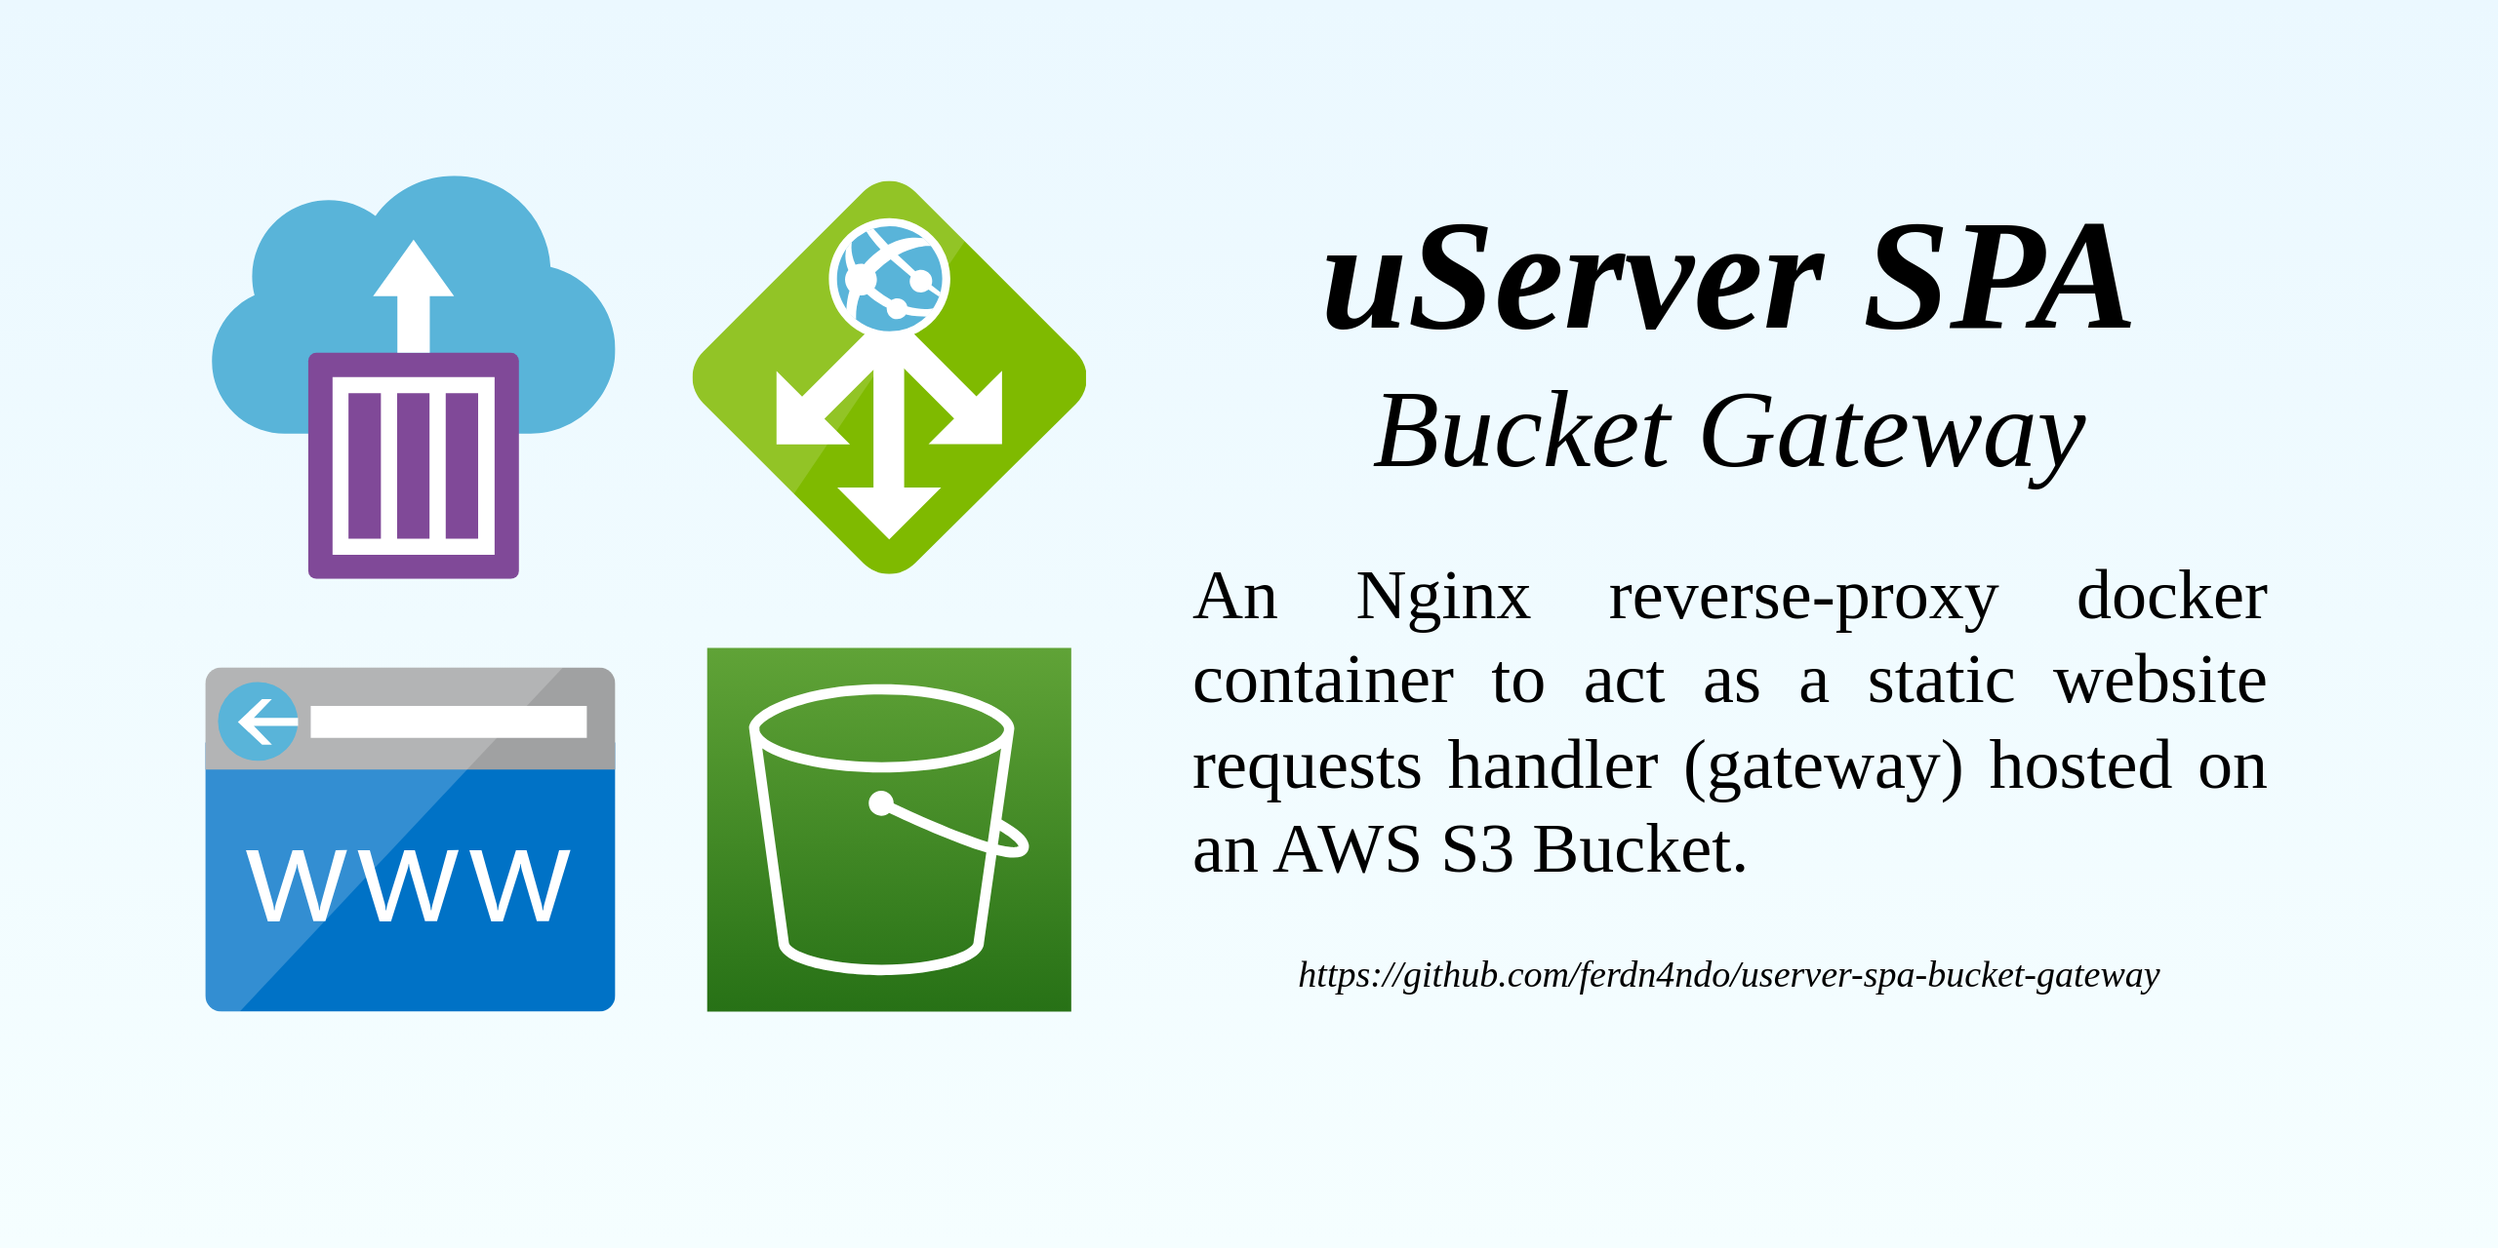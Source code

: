 <mxfile version="20.2.3" type="device"><diagram id="mMoQstVhqZ1WrAYtNttN" name="Page-1"><mxGraphModel dx="1673" dy="816" grid="1" gridSize="10" guides="1" tooltips="1" connect="1" arrows="1" fold="1" page="1" pageScale="1" pageWidth="827" pageHeight="1169" math="0" shadow="0"><root><mxCell id="0"/><mxCell id="1" parent="0"/><mxCell id="6zONbYa73xR8_8imx7Qa-1" value="" style="rounded=0;whiteSpace=wrap;html=1;gradientColor=#F5FEFF;fillColor=#EBF8FF;gradientDirection=south;strokeColor=none;" vertex="1" parent="1"><mxGeometry x="130" y="480" width="1280" height="640" as="geometry"/></mxCell><mxCell id="YODaJ331rGAOv5lkhEek-5" value="" style="group" parent="1" vertex="1" connectable="0"><mxGeometry x="210" y="550" width="504.21" height="479" as="geometry"/></mxCell><mxCell id="YODaJ331rGAOv5lkhEek-4" value="" style="whiteSpace=wrap;html=1;fillColor=none;strokeColor=none;" parent="YODaJ331rGAOv5lkhEek-5" vertex="1"><mxGeometry width="504.21" height="479.0" as="geometry"/></mxCell><mxCell id="jk5zYNhrbFBWS5mtHgjR-6" value="" style="sketch=0;points=[[0,0,0],[0.25,0,0],[0.5,0,0],[0.75,0,0],[1,0,0],[0,1,0],[0.25,1,0],[0.5,1,0],[0.75,1,0],[1,1,0],[0,0.25,0],[0,0.5,0],[0,0.75,0],[1,0.25,0],[1,0.5,0],[1,0.75,0]];outlineConnect=0;fontColor=#232F3E;gradientColor=#60A337;gradientDirection=north;fillColor=#277116;strokeColor=#ffffff;dashed=0;verticalLabelPosition=bottom;verticalAlign=top;align=center;html=1;fontSize=12;fontStyle=0;aspect=fixed;shape=mxgraph.aws4.resourceIcon;resIcon=mxgraph.aws4.s3;" parent="YODaJ331rGAOv5lkhEek-5" vertex="1"><mxGeometry x="282.358" y="262.189" width="186.556" height="186.556" as="geometry"/></mxCell><mxCell id="YODaJ331rGAOv5lkhEek-1" value="" style="sketch=0;aspect=fixed;html=1;points=[];align=center;image;fontSize=12;image=img/lib/mscae/CustomDomain.svg;" parent="YODaJ331rGAOv5lkhEek-5" vertex="1"><mxGeometry x="25.21" y="272.274" width="210.077" height="176.472" as="geometry"/></mxCell><mxCell id="YODaJ331rGAOv5lkhEek-2" value="" style="sketch=0;aspect=fixed;html=1;points=[];align=center;image;fontSize=12;image=img/lib/mscae/Container_Instances.svg;" parent="YODaJ331rGAOv5lkhEek-5" vertex="1"><mxGeometry x="28.563" y="20.168" width="206.724" height="206.724" as="geometry"/></mxCell><mxCell id="YODaJ331rGAOv5lkhEek-3" value="" style="sketch=0;aspect=fixed;html=1;points=[];align=center;image;fontSize=12;image=img/lib/mscae/Application_Gateway.svg;" parent="YODaJ331rGAOv5lkhEek-5" vertex="1"><mxGeometry x="274.794" y="22.689" width="201.682" height="201.682" as="geometry"/></mxCell><mxCell id="6zONbYa73xR8_8imx7Qa-2" value="uServer SPA" style="text;html=1;strokeColor=none;fillColor=none;align=center;verticalAlign=middle;whiteSpace=wrap;rounded=0;fontFamily=Work Sans;fontSource=https%3A%2F%2Ffonts.googleapis.com%2Fcss%3Ffamily%3DWork%2BSans;fontStyle=3;fontSize=80;" vertex="1" parent="1"><mxGeometry x="766.25" y="570" width="500" height="100" as="geometry"/></mxCell><mxCell id="6zONbYa73xR8_8imx7Qa-3" value="Bucket Gateway" style="text;html=1;strokeColor=none;fillColor=none;align=center;verticalAlign=middle;whiteSpace=wrap;rounded=0;fontFamily=Work Sans;fontSource=https%3A%2F%2Ffonts.googleapis.com%2Fcss%3Ffamily%3DWork%2BSans;fontStyle=2;fontSize=56;" vertex="1" parent="1"><mxGeometry x="781.25" y="660" width="470" height="80" as="geometry"/></mxCell><mxCell id="6zONbYa73xR8_8imx7Qa-4" value="&lt;div style=&quot;text-align: justify;&quot;&gt;&lt;span style=&quot;background-color: initial;&quot;&gt;An Nginx reverse-proxy docker container to act as a static website requests handler (gateway) hosted on an AWS S3 Bucket.&lt;/span&gt;&lt;/div&gt;" style="text;html=1;strokeColor=none;fillColor=none;align=center;verticalAlign=middle;whiteSpace=wrap;rounded=0;fontFamily=Work Sans;fontSource=https%3A%2F%2Ffonts.googleapis.com%2Fcss%3Ffamily%3DWork%2BSans;fontStyle=0;fontSize=36;" vertex="1" parent="1"><mxGeometry x="740" y="750" width="552.5" height="200" as="geometry"/></mxCell><mxCell id="6zONbYa73xR8_8imx7Qa-5" value="&lt;div style=&quot;text-align: justify; font-size: 19px;&quot;&gt;&lt;font style=&quot;font-size: 19px;&quot;&gt;https://github.com/ferdn4ndo/userver-spa-bucket-gateway&lt;/font&gt;&lt;br style=&quot;font-size: 19px;&quot;&gt;&lt;/div&gt;" style="text;html=1;strokeColor=none;fillColor=none;align=center;verticalAlign=middle;whiteSpace=wrap;rounded=0;fontFamily=Work Sans;fontSource=https%3A%2F%2Ffonts.googleapis.com%2Fcss%3Ffamily%3DWork%2BSans;fontStyle=2;fontSize=19;spacing=0;" vertex="1" parent="1"><mxGeometry x="741.25" y="960" width="550" height="40" as="geometry"/></mxCell></root></mxGraphModel></diagram></mxfile>